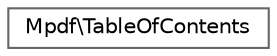 digraph "Graphical Class Hierarchy"
{
 // LATEX_PDF_SIZE
  bgcolor="transparent";
  edge [fontname=Helvetica,fontsize=10,labelfontname=Helvetica,labelfontsize=10];
  node [fontname=Helvetica,fontsize=10,shape=box,height=0.2,width=0.4];
  rankdir="LR";
  Node0 [id="Node000000",label="Mpdf\\TableOfContents",height=0.2,width=0.4,color="grey40", fillcolor="white", style="filled",URL="$classMpdf_1_1TableOfContents.html",tooltip=" "];
}
